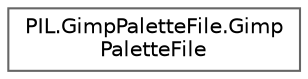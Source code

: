 digraph "Graphical Class Hierarchy"
{
 // LATEX_PDF_SIZE
  bgcolor="transparent";
  edge [fontname=Helvetica,fontsize=10,labelfontname=Helvetica,labelfontsize=10];
  node [fontname=Helvetica,fontsize=10,shape=box,height=0.2,width=0.4];
  rankdir="LR";
  Node0 [id="Node000000",label="PIL.GimpPaletteFile.Gimp\lPaletteFile",height=0.2,width=0.4,color="grey40", fillcolor="white", style="filled",URL="$d3/d2e/classPIL_1_1GimpPaletteFile_1_1GimpPaletteFile.html",tooltip=" "];
}
